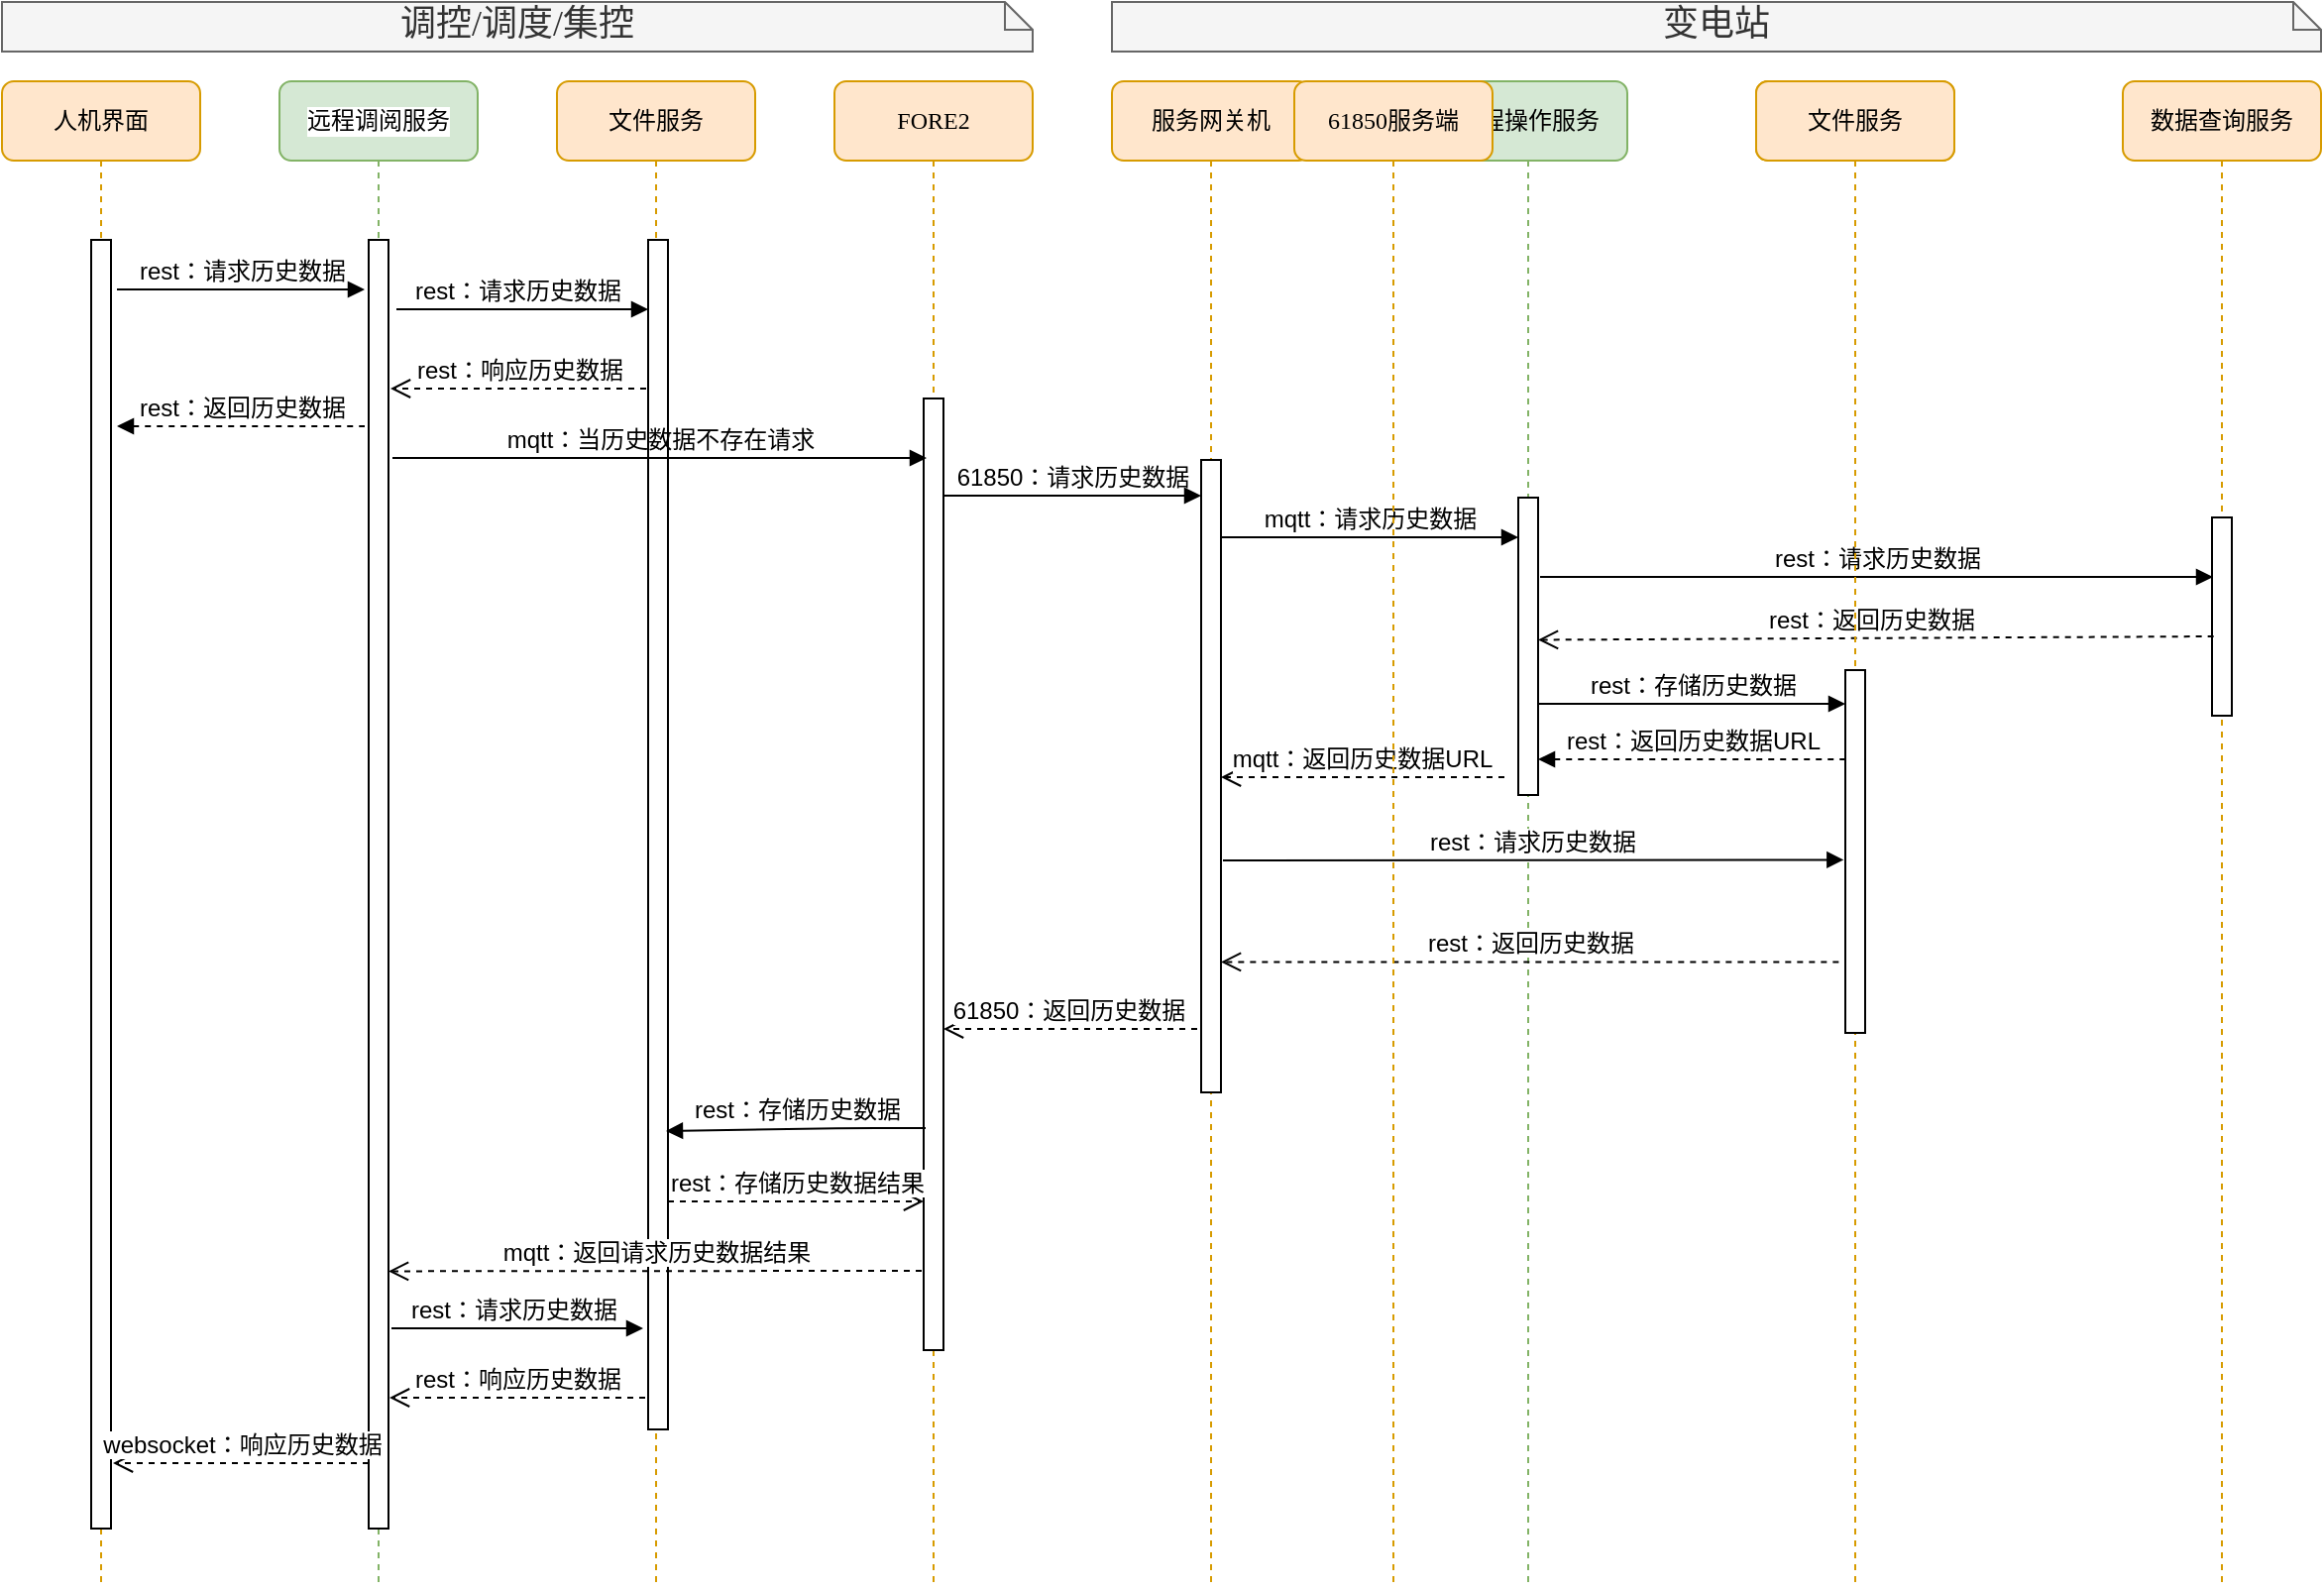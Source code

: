 <mxfile version="14.2.3" type="github" pages="4">
  <diagram name="历史数据调阅" id="13e1069c-82ec-6db2-03f1-153e76fe0fe0">
    <mxGraphModel dx="1562" dy="664" grid="0" gridSize="10" guides="1" tooltips="1" connect="1" arrows="1" fold="1" page="1" pageScale="1" pageWidth="1100" pageHeight="850" background="#ffffff" math="0" shadow="0">
      <root>
        <mxCell id="0" />
        <mxCell id="1" parent="0" />
        <mxCell id="7baba1c4bc27f4b0-2" value="远程调阅服务" style="shape=umlLifeline;perimeter=lifelinePerimeter;whiteSpace=wrap;html=1;container=1;collapsible=0;recursiveResize=0;outlineConnect=0;rounded=1;shadow=0;comic=0;labelBackgroundColor=#ffffff;strokeWidth=1;fontFamily=Verdana;fontSize=12;align=center;fillColor=#d5e8d4;strokeColor=#82b366;" parent="1" vertex="1">
          <mxGeometry x="680" y="60" width="100" height="760" as="geometry" />
        </mxCell>
        <mxCell id="7baba1c4bc27f4b0-10" value="" style="html=1;points=[];perimeter=orthogonalPerimeter;rounded=0;shadow=0;comic=0;labelBackgroundColor=none;strokeWidth=1;fontFamily=Helvetica;fontSize=12;align=center;" parent="7baba1c4bc27f4b0-2" vertex="1">
          <mxGeometry x="45" y="80" width="10" height="650" as="geometry" />
        </mxCell>
        <mxCell id="7baba1c4bc27f4b0-3" value="FORE2" style="shape=umlLifeline;perimeter=lifelinePerimeter;whiteSpace=wrap;html=1;container=1;collapsible=0;recursiveResize=0;outlineConnect=0;rounded=1;shadow=0;comic=0;labelBackgroundColor=none;strokeWidth=1;fontFamily=Verdana;fontSize=12;align=center;fillColor=#ffe6cc;strokeColor=#d79b00;" parent="1" vertex="1">
          <mxGeometry x="960" y="60" width="100" height="760" as="geometry" />
        </mxCell>
        <mxCell id="7baba1c4bc27f4b0-13" value="" style="html=1;points=[];perimeter=orthogonalPerimeter;rounded=0;shadow=0;comic=0;labelBackgroundColor=none;strokeWidth=1;fontFamily=Helvetica;fontSize=12;align=center;" parent="7baba1c4bc27f4b0-3" vertex="1">
          <mxGeometry x="45" y="160" width="10" height="480" as="geometry" />
        </mxCell>
        <mxCell id="7baba1c4bc27f4b0-4" value="服务网关机" style="shape=umlLifeline;perimeter=lifelinePerimeter;whiteSpace=wrap;html=1;container=1;collapsible=0;recursiveResize=0;outlineConnect=0;rounded=1;shadow=0;comic=0;labelBackgroundColor=none;strokeWidth=1;fontFamily=Verdana;fontSize=12;align=center;fillColor=#ffe6cc;strokeColor=#d79b00;" parent="1" vertex="1">
          <mxGeometry x="1100" y="60" width="100" height="760" as="geometry" />
        </mxCell>
        <mxCell id="7baba1c4bc27f4b0-5" value="远程操作服务" style="shape=umlLifeline;perimeter=lifelinePerimeter;whiteSpace=wrap;html=1;container=1;collapsible=0;recursiveResize=0;outlineConnect=0;rounded=1;shadow=0;comic=0;labelBackgroundColor=none;strokeWidth=1;fontFamily=Verdana;fontSize=12;align=center;fillColor=#d5e8d4;strokeColor=#82b366;" parent="1" vertex="1">
          <mxGeometry x="1260" y="60" width="100" height="760" as="geometry" />
        </mxCell>
        <mxCell id="OZsl4u9eeaH9CvWHgr1x-8" value="" style="html=1;points=[];perimeter=orthogonalPerimeter;rounded=0;shadow=0;comic=0;labelBackgroundColor=none;strokeWidth=1;fontFamily=Helvetica;fontSize=12;align=center;" parent="7baba1c4bc27f4b0-5" vertex="1">
          <mxGeometry x="45" y="210" width="10" height="150" as="geometry" />
        </mxCell>
        <mxCell id="7baba1c4bc27f4b0-6" value="文件服务" style="shape=umlLifeline;perimeter=lifelinePerimeter;whiteSpace=wrap;html=1;container=1;collapsible=0;recursiveResize=0;outlineConnect=0;rounded=1;shadow=0;comic=0;labelBackgroundColor=none;strokeWidth=1;fontFamily=Verdana;fontSize=12;align=center;fillColor=#ffe6cc;strokeColor=#d79b00;" parent="1" vertex="1">
          <mxGeometry x="1425" y="60" width="100" height="760" as="geometry" />
        </mxCell>
        <mxCell id="UsObMnspeFixytgGgT5c-1" value="" style="html=1;points=[];perimeter=orthogonalPerimeter;rounded=0;shadow=0;comic=0;labelBackgroundColor=none;strokeWidth=1;fontFamily=Helvetica;fontSize=12;align=center;" parent="7baba1c4bc27f4b0-6" vertex="1">
          <mxGeometry x="45" y="297" width="10" height="183" as="geometry" />
        </mxCell>
        <mxCell id="7baba1c4bc27f4b0-8" value="人机界面" style="shape=umlLifeline;perimeter=lifelinePerimeter;whiteSpace=wrap;html=1;container=1;collapsible=0;recursiveResize=0;outlineConnect=0;rounded=1;shadow=0;comic=0;labelBackgroundColor=none;strokeWidth=1;fontFamily=Verdana;fontSize=12;align=center;fillColor=#ffe6cc;strokeColor=#d79b00;" parent="1" vertex="1">
          <mxGeometry x="540" y="60" width="100" height="760" as="geometry" />
        </mxCell>
        <mxCell id="7baba1c4bc27f4b0-9" value="" style="html=1;points=[];perimeter=orthogonalPerimeter;rounded=0;shadow=0;comic=0;labelBackgroundColor=none;strokeWidth=1;fontFamily=Helvetica;fontSize=12;align=center;" parent="7baba1c4bc27f4b0-8" vertex="1">
          <mxGeometry x="45" y="80" width="10" height="650" as="geometry" />
        </mxCell>
        <mxCell id="7baba1c4bc27f4b0-16" value="" style="html=1;points=[];perimeter=orthogonalPerimeter;rounded=0;shadow=0;comic=0;labelBackgroundColor=none;strokeWidth=1;fontFamily=Helvetica;fontSize=12;align=center;" parent="1" vertex="1">
          <mxGeometry x="1145" y="251" width="10" height="319" as="geometry" />
        </mxCell>
        <mxCell id="7baba1c4bc27f4b0-17" value="61850：请求历史数据" style="html=1;verticalAlign=bottom;endArrow=block;labelBackgroundColor=none;fontFamily=Helvetica;fontSize=12;edgeStyle=elbowEdgeStyle;elbow=vertical;" parent="1" edge="1">
          <mxGeometry relative="1" as="geometry">
            <mxPoint x="1015" y="269" as="sourcePoint" />
            <Array as="points">
              <mxPoint x="1020" y="269" />
            </Array>
            <mxPoint x="1145" y="269" as="targetPoint" />
          </mxGeometry>
        </mxCell>
        <mxCell id="7baba1c4bc27f4b0-11" value="rest：请求历史数据" style="html=1;verticalAlign=bottom;endArrow=block;entryX=0;entryY=0;labelBackgroundColor=none;fontFamily=Helvetica;fontSize=12;edgeStyle=elbowEdgeStyle;elbow=vertical;" parent="1" edge="1">
          <mxGeometry relative="1" as="geometry">
            <mxPoint x="598" y="165" as="sourcePoint" />
            <mxPoint x="723.0" y="165.0" as="targetPoint" />
          </mxGeometry>
        </mxCell>
        <mxCell id="7baba1c4bc27f4b0-40" value="&lt;div style=&quot;text-align: justify&quot;&gt;&lt;span&gt;&lt;font style=&quot;font-size: 18px&quot;&gt;调控/调度/集控&lt;/font&gt;&lt;/span&gt;&lt;/div&gt;" style="shape=note;whiteSpace=wrap;html=1;size=14;verticalAlign=top;align=center;spacingTop=-6;rounded=0;shadow=0;comic=0;labelBackgroundColor=none;strokeWidth=1;fontFamily=Verdana;fontSize=12;fillColor=#f5f5f5;strokeColor=#666666;fontColor=#333333;" parent="1" vertex="1">
          <mxGeometry x="540" y="20" width="520" height="25" as="geometry" />
        </mxCell>
        <mxCell id="7baba1c4bc27f4b0-43" value="&lt;font style=&quot;font-size: 18px&quot;&gt;变电站&lt;/font&gt;" style="shape=note;whiteSpace=wrap;html=1;size=14;verticalAlign=top;align=center;spacingTop=-6;rounded=0;shadow=0;comic=0;labelBackgroundColor=none;strokeWidth=1;fontFamily=Verdana;fontSize=12;fillColor=#f5f5f5;strokeColor=#666666;fontColor=#333333;" parent="1" vertex="1">
          <mxGeometry x="1100" y="20" width="610" height="25" as="geometry" />
        </mxCell>
        <mxCell id="UsObMnspeFixytgGgT5c-17" value="mqtt：请求历史数据" style="html=1;verticalAlign=bottom;endArrow=block;fontFamily=Helvetica;fontSize=12;" parent="1" edge="1">
          <mxGeometry width="80" relative="1" as="geometry">
            <mxPoint x="1155" y="290" as="sourcePoint" />
            <mxPoint x="1305" y="290.0" as="targetPoint" />
          </mxGeometry>
        </mxCell>
        <mxCell id="UsObMnspeFixytgGgT5c-20" value="rest：返回历史数据" style="html=1;verticalAlign=bottom;endArrow=open;dashed=1;endSize=8;fontFamily=Helvetica;exitX=-0.333;exitY=0.881;exitDx=0;exitDy=0;exitPerimeter=0;fontSize=12;" parent="1" edge="1">
          <mxGeometry relative="1" as="geometry">
            <mxPoint x="1466.67" y="504.223" as="sourcePoint" />
            <mxPoint x="1155" y="504.223" as="targetPoint" />
          </mxGeometry>
        </mxCell>
        <mxCell id="UsObMnspeFixytgGgT5c-24" value="文件服务" style="shape=umlLifeline;perimeter=lifelinePerimeter;whiteSpace=wrap;html=1;container=1;collapsible=0;recursiveResize=0;outlineConnect=0;rounded=1;shadow=0;comic=0;labelBackgroundColor=none;strokeWidth=1;fontFamily=Verdana;fontSize=12;align=center;fillColor=#ffe6cc;strokeColor=#d79b00;" parent="1" vertex="1">
          <mxGeometry x="820" y="60" width="100" height="760" as="geometry" />
        </mxCell>
        <mxCell id="UsObMnspeFixytgGgT5c-25" value="" style="html=1;points=[];perimeter=orthogonalPerimeter;rounded=0;shadow=0;comic=0;labelBackgroundColor=none;strokeWidth=1;fontFamily=Helvetica;fontSize=12;align=center;" parent="UsObMnspeFixytgGgT5c-24" vertex="1">
          <mxGeometry x="46" y="80" width="10" height="600" as="geometry" />
        </mxCell>
        <mxCell id="UsObMnspeFixytgGgT5c-32" value="rest：存储历史数据" style="html=1;verticalAlign=bottom;endArrow=block;fontFamily=Helvetica;entryX=0.9;entryY=0.287;entryDx=0;entryDy=0;entryPerimeter=0;fontSize=12;" parent="UsObMnspeFixytgGgT5c-24" edge="1">
          <mxGeometry width="80" relative="1" as="geometry">
            <mxPoint x="186" y="528" as="sourcePoint" />
            <mxPoint x="55.0" y="529.48" as="targetPoint" />
            <Array as="points">
              <mxPoint x="151" y="528" />
            </Array>
          </mxGeometry>
        </mxCell>
        <mxCell id="UsObMnspeFixytgGgT5c-33" value="rest：存储历史数据结果" style="html=1;verticalAlign=bottom;endArrow=open;dashed=1;endSize=8;fontFamily=Helvetica;entryX=-0.1;entryY=0.2;entryDx=0;entryDy=0;entryPerimeter=0;fontSize=12;" parent="UsObMnspeFixytgGgT5c-24" edge="1">
          <mxGeometry relative="1" as="geometry">
            <mxPoint x="56" y="565" as="sourcePoint" />
            <mxPoint x="185" y="565" as="targetPoint" />
          </mxGeometry>
        </mxCell>
        <mxCell id="UsObMnspeFixytgGgT5c-34" value="rest：响应历史数据" style="html=1;verticalAlign=bottom;endArrow=open;dashed=1;endSize=8;fontFamily=Helvetica;entryX=-0.1;entryY=0.2;entryDx=0;entryDy=0;entryPerimeter=0;fontSize=12;" parent="1" edge="1">
          <mxGeometry relative="1" as="geometry">
            <mxPoint x="865" y="215" as="sourcePoint" />
            <mxPoint x="736" y="215" as="targetPoint" />
          </mxGeometry>
        </mxCell>
        <mxCell id="UsObMnspeFixytgGgT5c-35" value="mqtt：返回请求历史数据结果" style="html=1;verticalAlign=bottom;endArrow=open;dashed=1;endSize=8;fontFamily=Helvetica;exitX=-0.1;exitY=1;exitDx=0;exitDy=0;exitPerimeter=0;entryX=1;entryY=0.81;entryDx=0;entryDy=0;entryPerimeter=0;fontSize=12;" parent="1" edge="1">
          <mxGeometry relative="1" as="geometry">
            <mxPoint x="1004" y="660" as="sourcePoint" />
            <mxPoint x="735" y="660.2" as="targetPoint" />
          </mxGeometry>
        </mxCell>
        <mxCell id="UsObMnspeFixytgGgT5c-39" value="websocket：响应历史数据" style="html=1;verticalAlign=bottom;endArrow=open;dashed=1;endSize=8;fontFamily=Helvetica;entryX=1.1;entryY=0.98;entryDx=0;entryDy=0;entryPerimeter=0;fontSize=12;" parent="1" edge="1">
          <mxGeometry relative="1" as="geometry">
            <mxPoint x="725" y="757" as="sourcePoint" />
            <mxPoint x="596" y="757" as="targetPoint" />
          </mxGeometry>
        </mxCell>
        <mxCell id="UsObMnspeFixytgGgT5c-26" value="rest：请求历史数据" style="html=1;verticalAlign=bottom;endArrow=block;fontFamily=Helvetica;exitX=1.3;exitY=0.25;exitDx=0;exitDy=0;exitPerimeter=0;fontSize=12;" parent="1" edge="1">
          <mxGeometry x="-0.039" width="80" relative="1" as="geometry">
            <mxPoint x="739" y="175" as="sourcePoint" />
            <mxPoint x="866" y="175" as="targetPoint" />
            <mxPoint as="offset" />
          </mxGeometry>
        </mxCell>
        <mxCell id="OZsl4u9eeaH9CvWHgr1x-1" value="数据查询服务" style="shape=umlLifeline;perimeter=lifelinePerimeter;whiteSpace=wrap;html=1;container=1;collapsible=0;recursiveResize=0;outlineConnect=0;rounded=1;shadow=0;comic=0;labelBackgroundColor=none;strokeWidth=1;fontFamily=Verdana;fontSize=12;align=center;fillColor=#ffe6cc;strokeColor=#d79b00;" parent="1" vertex="1">
          <mxGeometry x="1610" y="60" width="100" height="760" as="geometry" />
        </mxCell>
        <mxCell id="OZsl4u9eeaH9CvWHgr1x-2" value="" style="html=1;points=[];perimeter=orthogonalPerimeter;rounded=0;shadow=0;comic=0;labelBackgroundColor=none;strokeWidth=1;fontFamily=Helvetica;fontSize=12;align=center;" parent="OZsl4u9eeaH9CvWHgr1x-1" vertex="1">
          <mxGeometry x="45" y="220" width="10" height="100" as="geometry" />
        </mxCell>
        <mxCell id="OZsl4u9eeaH9CvWHgr1x-7" value="rest：请求历史数据" style="html=1;verticalAlign=bottom;endArrow=block;fontFamily=Helvetica;fontSize=12;" parent="1" edge="1">
          <mxGeometry width="80" relative="1" as="geometry">
            <mxPoint x="1316" y="310" as="sourcePoint" />
            <mxPoint x="1655.5" y="310" as="targetPoint" />
          </mxGeometry>
        </mxCell>
        <mxCell id="OZsl4u9eeaH9CvWHgr1x-9" value="rest：返回历史数据" style="html=1;verticalAlign=bottom;endArrow=open;dashed=1;endSize=8;fontFamily=Helvetica;entryX=1;entryY=0.262;entryDx=0;entryDy=0;entryPerimeter=0;exitX=0.083;exitY=0.347;exitDx=0;exitDy=0;exitPerimeter=0;fontSize=12;" parent="1" edge="1">
          <mxGeometry x="0.016" relative="1" as="geometry">
            <mxPoint x="1655.83" y="339.99" as="sourcePoint" />
            <mxPoint x="1315" y="341.74" as="targetPoint" />
            <mxPoint as="offset" />
          </mxGeometry>
        </mxCell>
        <mxCell id="OZsl4u9eeaH9CvWHgr1x-11" value="61850：返回历史数据" style="html=1;verticalAlign=bottom;endArrow=open;dashed=1;endSize=8;fontFamily=Helvetica;entryX=1.2;entryY=0.9;entryDx=0;entryDy=0;entryPerimeter=0;fontSize=12;" parent="1" edge="1">
          <mxGeometry x="0.016" relative="1" as="geometry">
            <mxPoint x="1143" y="538" as="sourcePoint" />
            <mxPoint x="1015.0" y="538" as="targetPoint" />
            <mxPoint as="offset" />
          </mxGeometry>
        </mxCell>
        <mxCell id="OZsl4u9eeaH9CvWHgr1x-12" value="mqtt：返回历史数据URL" style="html=1;verticalAlign=bottom;endArrow=open;dashed=1;endSize=8;fontFamily=Helvetica;entryX=1.2;entryY=0.9;entryDx=0;entryDy=0;entryPerimeter=0;fontSize=12;" parent="1" edge="1">
          <mxGeometry x="0.016" relative="1" as="geometry">
            <mxPoint x="1298" y="411" as="sourcePoint" />
            <mxPoint x="1155.0" y="411" as="targetPoint" />
            <mxPoint as="offset" />
          </mxGeometry>
        </mxCell>
        <mxCell id="OZsl4u9eeaH9CvWHgr1x-13" value="rest：请求历史数据" style="html=1;verticalAlign=bottom;endArrow=block;fontFamily=Helvetica;entryX=-0.083;entryY=0.512;entryDx=0;entryDy=0;entryPerimeter=0;fontSize=12;" parent="1" edge="1">
          <mxGeometry width="80" relative="1" as="geometry">
            <mxPoint x="1156" y="453" as="sourcePoint" />
            <mxPoint x="1469.17" y="452.696" as="targetPoint" />
            <mxPoint as="offset" />
          </mxGeometry>
        </mxCell>
        <mxCell id="OZsl4u9eeaH9CvWHgr1x-16" value="mqtt：当历史数据不存在请求" style="html=1;verticalAlign=bottom;endArrow=block;labelBackgroundColor=none;fontFamily=Helvetica;fontSize=12;edgeStyle=elbowEdgeStyle;elbow=vertical;" parent="1" edge="1">
          <mxGeometry x="0.003" relative="1" as="geometry">
            <mxPoint x="737" y="250" as="sourcePoint" />
            <mxPoint x="1006.5" y="250" as="targetPoint" />
            <Array as="points">
              <mxPoint x="917" y="250" />
              <mxPoint x="757" y="300" />
              <mxPoint x="747" y="300" />
            </Array>
            <mxPoint as="offset" />
          </mxGeometry>
        </mxCell>
        <mxCell id="OZsl4u9eeaH9CvWHgr1x-19" value="rest：请求历史数据" style="html=1;verticalAlign=bottom;endArrow=block;fontFamily=Helvetica;exitX=1.3;exitY=0.25;exitDx=0;exitDy=0;exitPerimeter=0;fontSize=12;" parent="1" edge="1">
          <mxGeometry x="-0.039" width="80" relative="1" as="geometry">
            <mxPoint x="736.5" y="689" as="sourcePoint" />
            <mxPoint x="863.5" y="689" as="targetPoint" />
            <mxPoint as="offset" />
          </mxGeometry>
        </mxCell>
        <mxCell id="OZsl4u9eeaH9CvWHgr1x-20" value="rest：响应历史数据" style="html=1;verticalAlign=bottom;endArrow=open;dashed=1;endSize=8;fontFamily=Helvetica;entryX=-0.1;entryY=0.2;entryDx=0;entryDy=0;entryPerimeter=0;fontSize=12;" parent="1" edge="1">
          <mxGeometry x="0.008" relative="1" as="geometry">
            <mxPoint x="864.5" y="724.0" as="sourcePoint" />
            <mxPoint x="735.5" y="724.0" as="targetPoint" />
            <mxPoint as="offset" />
          </mxGeometry>
        </mxCell>
        <mxCell id="OZsl4u9eeaH9CvWHgr1x-21" value="rest：存储历史数据" style="html=1;verticalAlign=bottom;endArrow=block;fontFamily=Helvetica;fontSize=12;" parent="1" edge="1">
          <mxGeometry width="80" relative="1" as="geometry">
            <mxPoint x="1315" y="374" as="sourcePoint" />
            <mxPoint x="1470" y="374.0" as="targetPoint" />
          </mxGeometry>
        </mxCell>
        <mxCell id="D8VeaysGg7-_qiTjH1Ni-1" value="rest：返回历史数据" style="html=1;verticalAlign=bottom;endArrow=none;entryX=0;entryY=0;labelBackgroundColor=none;fontFamily=Helvetica;fontSize=12;edgeStyle=elbowEdgeStyle;elbow=vertical;startArrow=block;startFill=1;endFill=0;dashed=1;" parent="1" edge="1">
          <mxGeometry relative="1" as="geometry">
            <mxPoint x="598" y="234" as="sourcePoint" />
            <mxPoint x="723" y="234.0" as="targetPoint" />
          </mxGeometry>
        </mxCell>
        <mxCell id="QXhjfcH5y4avwBqPh13p-1" value="rest：返回历史数据URL" style="html=1;verticalAlign=bottom;endArrow=none;fontFamily=Helvetica;fontSize=12;startArrow=block;startFill=1;endFill=0;dashed=1;" parent="1" edge="1">
          <mxGeometry width="80" relative="1" as="geometry">
            <mxPoint x="1315" y="402" as="sourcePoint" />
            <mxPoint x="1470" y="402" as="targetPoint" />
          </mxGeometry>
        </mxCell>
        <mxCell id="jRPefKyeg4o_QpRVEq9Y-1" value="文件服务" style="shape=umlLifeline;perimeter=lifelinePerimeter;whiteSpace=wrap;html=1;container=1;collapsible=0;recursiveResize=0;outlineConnect=0;rounded=1;shadow=0;comic=0;labelBackgroundColor=none;strokeWidth=1;fontFamily=Verdana;fontSize=12;align=center;fillColor=#ffe6cc;strokeColor=#d79b00;" vertex="1" parent="1">
          <mxGeometry x="1425" y="60" width="100" height="760" as="geometry" />
        </mxCell>
        <mxCell id="jRPefKyeg4o_QpRVEq9Y-2" value="" style="html=1;points=[];perimeter=orthogonalPerimeter;rounded=0;shadow=0;comic=0;labelBackgroundColor=none;strokeWidth=1;fontFamily=Helvetica;fontSize=12;align=center;" vertex="1" parent="jRPefKyeg4o_QpRVEq9Y-1">
          <mxGeometry x="45" y="297" width="10" height="183" as="geometry" />
        </mxCell>
        <mxCell id="jRPefKyeg4o_QpRVEq9Y-3" value="61850服务端" style="shape=umlLifeline;perimeter=lifelinePerimeter;whiteSpace=wrap;html=1;container=1;collapsible=0;recursiveResize=0;outlineConnect=0;rounded=1;shadow=0;comic=0;labelBackgroundColor=none;strokeWidth=1;fontFamily=Verdana;fontSize=12;align=center;fillColor=#ffe6cc;strokeColor=#d79b00;" vertex="1" parent="1">
          <mxGeometry x="1192" y="60" width="100" height="760" as="geometry" />
        </mxCell>
      </root>
    </mxGraphModel>
  </diagram>
  <diagram id="lMLiHJ14xjBYSUhT6wy1" name="实时数据调阅">
    <mxGraphModel dx="1562" dy="664" grid="0" gridSize="10" guides="1" tooltips="1" connect="1" arrows="1" fold="1" page="1" pageScale="1" pageWidth="827" pageHeight="1169" math="0" shadow="0">
      <root>
        <mxCell id="qg0TJCGyIy5hIfoVMsbQ-0" />
        <mxCell id="qg0TJCGyIy5hIfoVMsbQ-1" parent="qg0TJCGyIy5hIfoVMsbQ-0" />
        <mxCell id="XKAqjFH1zuQYebgFYhON-0" value="远程调阅服务" style="shape=umlLifeline;perimeter=lifelinePerimeter;whiteSpace=wrap;html=1;container=1;collapsible=0;recursiveResize=0;outlineConnect=0;rounded=1;shadow=0;comic=0;labelBackgroundColor=#ffffff;strokeWidth=1;fontFamily=Verdana;fontSize=12;align=center;fillColor=#d5e8d4;strokeColor=#82b366;" parent="qg0TJCGyIy5hIfoVMsbQ-1" vertex="1">
          <mxGeometry x="510" y="225" width="100" height="760" as="geometry" />
        </mxCell>
        <mxCell id="XKAqjFH1zuQYebgFYhON-1" value="" style="html=1;points=[];perimeter=orthogonalPerimeter;rounded=0;shadow=0;comic=0;labelBackgroundColor=none;strokeWidth=1;fontFamily=Verdana;fontSize=12;align=center;" parent="XKAqjFH1zuQYebgFYhON-0" vertex="1">
          <mxGeometry x="45" y="90" width="10" height="520" as="geometry" />
        </mxCell>
        <mxCell id="XKAqjFH1zuQYebgFYhON-2" value="FORE2" style="shape=umlLifeline;perimeter=lifelinePerimeter;whiteSpace=wrap;html=1;container=1;collapsible=0;recursiveResize=0;outlineConnect=0;rounded=1;shadow=0;comic=0;labelBackgroundColor=none;strokeWidth=1;fontFamily=Verdana;fontSize=12;align=center;fillColor=#ffe6cc;strokeColor=#d79b00;" parent="qg0TJCGyIy5hIfoVMsbQ-1" vertex="1">
          <mxGeometry x="660" y="225" width="100" height="760" as="geometry" />
        </mxCell>
        <mxCell id="XKAqjFH1zuQYebgFYhON-3" value="" style="html=1;points=[];perimeter=orthogonalPerimeter;rounded=0;shadow=0;comic=0;labelBackgroundColor=none;strokeWidth=1;fontFamily=Helvetica;fontSize=12;align=center;" parent="XKAqjFH1zuQYebgFYhON-2" vertex="1">
          <mxGeometry x="45" y="100" width="10" height="450" as="geometry" />
        </mxCell>
        <mxCell id="XKAqjFH1zuQYebgFYhON-4" value="服务网关机" style="shape=umlLifeline;perimeter=lifelinePerimeter;whiteSpace=wrap;html=1;container=1;collapsible=0;recursiveResize=0;outlineConnect=0;rounded=1;shadow=0;comic=0;labelBackgroundColor=none;strokeWidth=1;fontFamily=Verdana;fontSize=12;align=center;fillColor=#ffe6cc;strokeColor=#d79b00;" parent="qg0TJCGyIy5hIfoVMsbQ-1" vertex="1">
          <mxGeometry x="930" y="225" width="100" height="760" as="geometry" />
        </mxCell>
        <mxCell id="XKAqjFH1zuQYebgFYhON-9" value="人机界面" style="shape=umlLifeline;perimeter=lifelinePerimeter;whiteSpace=wrap;html=1;container=1;collapsible=0;recursiveResize=0;outlineConnect=0;rounded=1;shadow=0;comic=0;labelBackgroundColor=none;strokeWidth=1;fontFamily=Verdana;fontSize=12;align=center;fillColor=#ffe6cc;strokeColor=#d79b00;" parent="qg0TJCGyIy5hIfoVMsbQ-1" vertex="1">
          <mxGeometry x="370" y="225" width="100" height="760" as="geometry" />
        </mxCell>
        <mxCell id="XKAqjFH1zuQYebgFYhON-10" value="" style="html=1;points=[];perimeter=orthogonalPerimeter;rounded=0;shadow=0;comic=0;labelBackgroundColor=none;strokeWidth=1;fontFamily=Verdana;fontSize=12;align=center;" parent="XKAqjFH1zuQYebgFYhON-9" vertex="1">
          <mxGeometry x="45" y="80" width="10" height="560" as="geometry" />
        </mxCell>
        <mxCell id="XKAqjFH1zuQYebgFYhON-11" value="" style="html=1;points=[];perimeter=orthogonalPerimeter;rounded=0;shadow=0;comic=0;labelBackgroundColor=none;strokeWidth=1;fontFamily=Helvetica;fontSize=12;align=center;" parent="qg0TJCGyIy5hIfoVMsbQ-1" vertex="1">
          <mxGeometry x="975" y="395" width="10" height="270" as="geometry" />
        </mxCell>
        <mxCell id="XKAqjFH1zuQYebgFYhON-12" value="61850：请求实时数据" style="html=1;verticalAlign=bottom;endArrow=block;labelBackgroundColor=none;fontFamily=Helvetica;fontSize=12;edgeStyle=elbowEdgeStyle;elbow=vertical;" parent="qg0TJCGyIy5hIfoVMsbQ-1" edge="1">
          <mxGeometry x="0.35" relative="1" as="geometry">
            <mxPoint x="845" y="434" as="sourcePoint" />
            <Array as="points">
              <mxPoint x="710" y="434" />
            </Array>
            <mxPoint x="975" y="434" as="targetPoint" />
            <mxPoint as="offset" />
          </mxGeometry>
        </mxCell>
        <mxCell id="XKAqjFH1zuQYebgFYhON-13" value="rest：请求实时数据" style="html=1;verticalAlign=bottom;endArrow=block;entryX=0;entryY=0;labelBackgroundColor=none;fontFamily=Helvetica;fontSize=12;edgeStyle=elbowEdgeStyle;elbow=vertical;" parent="qg0TJCGyIy5hIfoVMsbQ-1" edge="1">
          <mxGeometry relative="1" as="geometry">
            <mxPoint x="428" y="356" as="sourcePoint" />
            <mxPoint x="553.0" y="356.0" as="targetPoint" />
          </mxGeometry>
        </mxCell>
        <mxCell id="XKAqjFH1zuQYebgFYhON-14" value="&lt;div style=&quot;text-align: justify&quot;&gt;&lt;span&gt;&lt;font style=&quot;font-size: 18px&quot;&gt;调控/调度/集控&lt;/font&gt;&lt;/span&gt;&lt;/div&gt;" style="shape=note;whiteSpace=wrap;html=1;size=14;verticalAlign=top;align=center;spacingTop=-6;rounded=0;shadow=0;comic=0;labelBackgroundColor=none;strokeWidth=1;fontFamily=Verdana;fontSize=12;fillColor=#f5f5f5;strokeColor=#666666;fontColor=#333333;" parent="qg0TJCGyIy5hIfoVMsbQ-1" vertex="1">
          <mxGeometry x="370" y="185" width="390" height="25" as="geometry" />
        </mxCell>
        <mxCell id="XKAqjFH1zuQYebgFYhON-15" value="&lt;font style=&quot;font-size: 18px&quot;&gt;变电站&lt;/font&gt;" style="shape=note;whiteSpace=wrap;html=1;size=14;verticalAlign=top;align=center;spacingTop=-6;rounded=0;shadow=0;comic=0;labelBackgroundColor=none;strokeWidth=1;fontFamily=Verdana;fontSize=12;fillColor=#f5f5f5;strokeColor=#666666;fontColor=#333333;" parent="qg0TJCGyIy5hIfoVMsbQ-1" vertex="1">
          <mxGeometry x="930" y="185" width="106" height="25" as="geometry" />
        </mxCell>
        <mxCell id="XKAqjFH1zuQYebgFYhON-23" value="mqtt：返回实时数据" style="html=1;verticalAlign=bottom;endArrow=open;dashed=1;endSize=8;fontFamily=Helvetica;entryX=1;entryY=0.81;entryDx=0;entryDy=0;entryPerimeter=0;fontSize=12;" parent="qg0TJCGyIy5hIfoVMsbQ-1" edge="1">
          <mxGeometry relative="1" as="geometry">
            <mxPoint x="700" y="627" as="sourcePoint" />
            <mxPoint x="565" y="627.2" as="targetPoint" />
          </mxGeometry>
        </mxCell>
        <mxCell id="XKAqjFH1zuQYebgFYhON-24" value="websocket：响应实时数据" style="html=1;verticalAlign=bottom;endArrow=open;dashed=1;endSize=8;fontFamily=Helvetica;fontSize=12;" parent="qg0TJCGyIy5hIfoVMsbQ-1" edge="1">
          <mxGeometry relative="1" as="geometry">
            <mxPoint x="555" y="659" as="sourcePoint" />
            <mxPoint x="430" y="659" as="targetPoint" />
          </mxGeometry>
        </mxCell>
        <mxCell id="XKAqjFH1zuQYebgFYhON-30" value="61850：返回实时数据" style="html=1;verticalAlign=bottom;endArrow=open;dashed=1;endSize=8;fontFamily=Helvetica;fontSize=12;" parent="qg0TJCGyIy5hIfoVMsbQ-1" edge="1">
          <mxGeometry x="0.016" relative="1" as="geometry">
            <mxPoint x="973" y="601" as="sourcePoint" />
            <mxPoint x="720" y="601" as="targetPoint" />
            <mxPoint as="offset" />
          </mxGeometry>
        </mxCell>
        <mxCell id="XKAqjFH1zuQYebgFYhON-33" value="mqtt：请求实时数据" style="html=1;verticalAlign=bottom;endArrow=block;labelBackgroundColor=none;fontFamily=Helvetica;fontSize=12;edgeStyle=elbowEdgeStyle;elbow=vertical;" parent="qg0TJCGyIy5hIfoVMsbQ-1" edge="1">
          <mxGeometry x="0.003" relative="1" as="geometry">
            <mxPoint x="565" y="405" as="sourcePoint" />
            <mxPoint x="705" y="405" as="targetPoint" />
            <Array as="points">
              <mxPoint x="625" y="405" />
              <mxPoint x="465" y="455" />
              <mxPoint x="455" y="455" />
            </Array>
            <mxPoint as="offset" />
          </mxGeometry>
        </mxCell>
        <mxCell id="wG1fQYwyY52IdDFCjy3b-0" value="rest：响应请求结果" style="html=1;verticalAlign=bottom;endArrow=open;dashed=1;endSize=8;fontFamily=Helvetica;fontSize=12;" parent="qg0TJCGyIy5hIfoVMsbQ-1" edge="1">
          <mxGeometry relative="1" as="geometry">
            <mxPoint x="555" y="387" as="sourcePoint" />
            <mxPoint x="430" y="387" as="targetPoint" />
          </mxGeometry>
        </mxCell>
      </root>
    </mxGraphModel>
  </diagram>
  <diagram id="9J9Df5OVKFYTZpi1uOK0" name="文件调阅">
    <mxGraphModel dx="1562" dy="664" grid="0" gridSize="10" guides="1" tooltips="1" connect="1" arrows="1" fold="1" page="1" pageScale="1" pageWidth="827" pageHeight="1169" math="0" shadow="0">
      <root>
        <mxCell id="tbjyTwk7MNVPmW3UWlRG-0" />
        <mxCell id="tbjyTwk7MNVPmW3UWlRG-1" parent="tbjyTwk7MNVPmW3UWlRG-0" />
        <mxCell id="VZKnTXv_0KGTMOll4MMl-0" value="远程调阅服务" style="shape=umlLifeline;perimeter=lifelinePerimeter;whiteSpace=wrap;html=1;container=1;collapsible=0;recursiveResize=0;outlineConnect=0;rounded=1;shadow=0;comic=0;labelBackgroundColor=#ffffff;strokeWidth=1;fontFamily=Verdana;fontSize=12;align=center;fillColor=#d5e8d4;strokeColor=#82b366;" parent="tbjyTwk7MNVPmW3UWlRG-1" vertex="1">
          <mxGeometry x="500" y="225" width="100" height="760" as="geometry" />
        </mxCell>
        <mxCell id="VZKnTXv_0KGTMOll4MMl-1" value="" style="html=1;points=[];perimeter=orthogonalPerimeter;rounded=0;shadow=0;comic=0;labelBackgroundColor=none;strokeWidth=1;fontFamily=Helvetica;fontSize=12;align=center;" parent="VZKnTXv_0KGTMOll4MMl-0" vertex="1">
          <mxGeometry x="45" y="80" width="10" height="650" as="geometry" />
        </mxCell>
        <mxCell id="VZKnTXv_0KGTMOll4MMl-2" value="FORE2" style="shape=umlLifeline;perimeter=lifelinePerimeter;whiteSpace=wrap;html=1;container=1;collapsible=0;recursiveResize=0;outlineConnect=0;rounded=1;shadow=0;comic=0;labelBackgroundColor=none;strokeWidth=1;fontFamily=Verdana;fontSize=12;align=center;fillColor=#ffe6cc;strokeColor=#d79b00;" parent="tbjyTwk7MNVPmW3UWlRG-1" vertex="1">
          <mxGeometry x="780" y="225" width="100" height="760" as="geometry" />
        </mxCell>
        <mxCell id="VZKnTXv_0KGTMOll4MMl-3" value="" style="html=1;points=[];perimeter=orthogonalPerimeter;rounded=0;shadow=0;comic=0;labelBackgroundColor=none;strokeWidth=1;fontFamily=Helvetica;fontSize=12;align=center;" parent="VZKnTXv_0KGTMOll4MMl-2" vertex="1">
          <mxGeometry x="45" y="160" width="10" height="480" as="geometry" />
        </mxCell>
        <mxCell id="VZKnTXv_0KGTMOll4MMl-4" value="服务网关机" style="shape=umlLifeline;perimeter=lifelinePerimeter;whiteSpace=wrap;html=1;container=1;collapsible=0;recursiveResize=0;outlineConnect=0;rounded=1;shadow=0;comic=0;labelBackgroundColor=none;strokeWidth=1;fontFamily=Verdana;fontSize=12;align=center;fillColor=#ffe6cc;strokeColor=#d79b00;" parent="tbjyTwk7MNVPmW3UWlRG-1" vertex="1">
          <mxGeometry x="920" y="225" width="100" height="760" as="geometry" />
        </mxCell>
        <mxCell id="VZKnTXv_0KGTMOll4MMl-5" value="远程操作服务" style="shape=umlLifeline;perimeter=lifelinePerimeter;whiteSpace=wrap;html=1;container=1;collapsible=0;recursiveResize=0;outlineConnect=0;rounded=1;shadow=0;comic=0;labelBackgroundColor=none;strokeWidth=1;fontFamily=Verdana;fontSize=12;align=center;fillColor=#d5e8d4;strokeColor=#82b366;" parent="tbjyTwk7MNVPmW3UWlRG-1" vertex="1">
          <mxGeometry x="1080" y="225" width="100" height="760" as="geometry" />
        </mxCell>
        <mxCell id="VZKnTXv_0KGTMOll4MMl-6" value="" style="html=1;points=[];perimeter=orthogonalPerimeter;rounded=0;shadow=0;comic=0;labelBackgroundColor=none;strokeWidth=1;fontFamily=Helvetica;fontSize=12;align=center;" parent="VZKnTXv_0KGTMOll4MMl-5" vertex="1">
          <mxGeometry x="45" y="210" width="10" height="150" as="geometry" />
        </mxCell>
        <mxCell id="VZKnTXv_0KGTMOll4MMl-7" value="文件服务" style="shape=umlLifeline;perimeter=lifelinePerimeter;whiteSpace=wrap;html=1;container=1;collapsible=0;recursiveResize=0;outlineConnect=0;rounded=1;shadow=0;comic=0;labelBackgroundColor=none;strokeWidth=1;fontFamily=Verdana;fontSize=12;align=center;fillColor=#ffe6cc;strokeColor=#d79b00;" parent="tbjyTwk7MNVPmW3UWlRG-1" vertex="1">
          <mxGeometry x="1245" y="225" width="100" height="760" as="geometry" />
        </mxCell>
        <mxCell id="VZKnTXv_0KGTMOll4MMl-8" value="" style="html=1;points=[];perimeter=orthogonalPerimeter;rounded=0;shadow=0;comic=0;labelBackgroundColor=none;strokeWidth=1;fontFamily=Helvetica;fontSize=12;align=center;" parent="VZKnTXv_0KGTMOll4MMl-7" vertex="1">
          <mxGeometry x="45" y="210" width="10" height="270" as="geometry" />
        </mxCell>
        <mxCell id="VZKnTXv_0KGTMOll4MMl-9" value="人机界面" style="shape=umlLifeline;perimeter=lifelinePerimeter;whiteSpace=wrap;html=1;container=1;collapsible=0;recursiveResize=0;outlineConnect=0;rounded=1;shadow=0;comic=0;labelBackgroundColor=none;strokeWidth=1;fontFamily=Verdana;fontSize=12;align=center;fillColor=#ffe6cc;strokeColor=#d79b00;" parent="tbjyTwk7MNVPmW3UWlRG-1" vertex="1">
          <mxGeometry x="360" y="225" width="100" height="760" as="geometry" />
        </mxCell>
        <mxCell id="VZKnTXv_0KGTMOll4MMl-10" value="" style="html=1;points=[];perimeter=orthogonalPerimeter;rounded=0;shadow=0;comic=0;labelBackgroundColor=none;strokeWidth=1;fontFamily=Helvetica;fontSize=12;align=center;" parent="VZKnTXv_0KGTMOll4MMl-9" vertex="1">
          <mxGeometry x="45" y="80" width="10" height="650" as="geometry" />
        </mxCell>
        <mxCell id="VZKnTXv_0KGTMOll4MMl-11" value="" style="html=1;points=[];perimeter=orthogonalPerimeter;rounded=0;shadow=0;comic=0;labelBackgroundColor=none;strokeWidth=1;fontFamily=Helvetica;fontSize=12;align=center;" parent="tbjyTwk7MNVPmW3UWlRG-1" vertex="1">
          <mxGeometry x="965" y="414" width="10" height="308" as="geometry" />
        </mxCell>
        <mxCell id="VZKnTXv_0KGTMOll4MMl-12" value="61850：请求文件" style="html=1;verticalAlign=bottom;endArrow=block;labelBackgroundColor=none;fontFamily=Helvetica;fontSize=12;edgeStyle=elbowEdgeStyle;elbow=vertical;" parent="tbjyTwk7MNVPmW3UWlRG-1" edge="1">
          <mxGeometry relative="1" as="geometry">
            <mxPoint x="835" y="434" as="sourcePoint" />
            <Array as="points">
              <mxPoint x="840" y="434" />
            </Array>
            <mxPoint x="965" y="434" as="targetPoint" />
          </mxGeometry>
        </mxCell>
        <mxCell id="VZKnTXv_0KGTMOll4MMl-13" value="rest：请求文件" style="html=1;verticalAlign=bottom;endArrow=block;entryX=0;entryY=0;labelBackgroundColor=none;fontFamily=Helvetica;fontSize=12;edgeStyle=elbowEdgeStyle;elbow=vertical;" parent="tbjyTwk7MNVPmW3UWlRG-1" edge="1">
          <mxGeometry relative="1" as="geometry">
            <mxPoint x="418" y="330" as="sourcePoint" />
            <mxPoint x="543" y="330.0" as="targetPoint" />
          </mxGeometry>
        </mxCell>
        <mxCell id="VZKnTXv_0KGTMOll4MMl-14" value="&lt;div style=&quot;text-align: justify&quot;&gt;&lt;span&gt;&lt;font style=&quot;font-size: 18px&quot;&gt;调控/调度/集控&lt;/font&gt;&lt;/span&gt;&lt;/div&gt;" style="shape=note;whiteSpace=wrap;html=1;size=14;verticalAlign=top;align=center;spacingTop=-6;rounded=0;shadow=0;comic=0;labelBackgroundColor=none;strokeWidth=1;fontFamily=Verdana;fontSize=12;fillColor=#f5f5f5;strokeColor=#666666;fontColor=#333333;" parent="tbjyTwk7MNVPmW3UWlRG-1" vertex="1">
          <mxGeometry x="360" y="185" width="520" height="25" as="geometry" />
        </mxCell>
        <mxCell id="VZKnTXv_0KGTMOll4MMl-15" value="&lt;font style=&quot;font-size: 18px&quot;&gt;变电站&lt;/font&gt;" style="shape=note;whiteSpace=wrap;html=1;size=14;verticalAlign=top;align=center;spacingTop=-6;rounded=0;shadow=0;comic=0;labelBackgroundColor=none;strokeWidth=1;fontFamily=Verdana;fontSize=12;fillColor=#f5f5f5;strokeColor=#666666;fontColor=#333333;" parent="tbjyTwk7MNVPmW3UWlRG-1" vertex="1">
          <mxGeometry x="920" y="185" width="424" height="25" as="geometry" />
        </mxCell>
        <mxCell id="VZKnTXv_0KGTMOll4MMl-16" value="mqtt：请求文件" style="html=1;verticalAlign=bottom;endArrow=block;fontFamily=Helvetica;fontSize=12;" parent="tbjyTwk7MNVPmW3UWlRG-1" edge="1">
          <mxGeometry width="80" relative="1" as="geometry">
            <mxPoint x="975" y="455" as="sourcePoint" />
            <mxPoint x="1125" y="455" as="targetPoint" />
          </mxGeometry>
        </mxCell>
        <mxCell id="VZKnTXv_0KGTMOll4MMl-17" value="rest：返回文件" style="html=1;verticalAlign=bottom;endArrow=open;dashed=1;endSize=8;fontFamily=Helvetica;exitX=-0.333;exitY=0.881;exitDx=0;exitDy=0;exitPerimeter=0;fontSize=12;" parent="tbjyTwk7MNVPmW3UWlRG-1" edge="1">
          <mxGeometry relative="1" as="geometry">
            <mxPoint x="1286.67" y="669.223" as="sourcePoint" />
            <mxPoint x="975" y="669.223" as="targetPoint" />
          </mxGeometry>
        </mxCell>
        <mxCell id="VZKnTXv_0KGTMOll4MMl-18" value="文件服务" style="shape=umlLifeline;perimeter=lifelinePerimeter;whiteSpace=wrap;html=1;container=1;collapsible=0;recursiveResize=0;outlineConnect=0;rounded=1;shadow=0;comic=0;labelBackgroundColor=none;strokeWidth=1;fontFamily=Verdana;fontSize=12;align=center;fillColor=#ffe6cc;strokeColor=#d79b00;" parent="tbjyTwk7MNVPmW3UWlRG-1" vertex="1">
          <mxGeometry x="640" y="225" width="100" height="760" as="geometry" />
        </mxCell>
        <mxCell id="VZKnTXv_0KGTMOll4MMl-19" value="" style="html=1;points=[];perimeter=orthogonalPerimeter;rounded=0;shadow=0;comic=0;labelBackgroundColor=none;strokeWidth=1;fontFamily=Helvetica;fontSize=12;align=center;" parent="VZKnTXv_0KGTMOll4MMl-18" vertex="1">
          <mxGeometry x="46" y="80" width="10" height="600" as="geometry" />
        </mxCell>
        <mxCell id="VZKnTXv_0KGTMOll4MMl-20" value="rest：存储文件" style="html=1;verticalAlign=bottom;endArrow=block;fontFamily=Helvetica;entryX=0.9;entryY=0.287;entryDx=0;entryDy=0;entryPerimeter=0;fontSize=12;" parent="VZKnTXv_0KGTMOll4MMl-18" edge="1">
          <mxGeometry width="80" relative="1" as="geometry">
            <mxPoint x="186" y="535" as="sourcePoint" />
            <mxPoint x="55.0" y="536.48" as="targetPoint" />
            <Array as="points">
              <mxPoint x="151" y="535" />
            </Array>
          </mxGeometry>
        </mxCell>
        <mxCell id="VZKnTXv_0KGTMOll4MMl-21" value="rest：返回文件url" style="html=1;verticalAlign=bottom;endArrow=open;dashed=1;endSize=8;fontFamily=Helvetica;entryX=-0.1;entryY=0.2;entryDx=0;entryDy=0;entryPerimeter=0;fontSize=12;" parent="VZKnTXv_0KGTMOll4MMl-18" edge="1">
          <mxGeometry relative="1" as="geometry">
            <mxPoint x="56" y="569" as="sourcePoint" />
            <mxPoint x="185" y="569" as="targetPoint" />
          </mxGeometry>
        </mxCell>
        <mxCell id="VZKnTXv_0KGTMOll4MMl-22" value="rest：响应文件" style="html=1;verticalAlign=bottom;endArrow=open;dashed=1;endSize=8;fontFamily=Helvetica;entryX=-0.1;entryY=0.2;entryDx=0;entryDy=0;entryPerimeter=0;fontSize=12;" parent="tbjyTwk7MNVPmW3UWlRG-1" edge="1">
          <mxGeometry relative="1" as="geometry">
            <mxPoint x="685" y="380" as="sourcePoint" />
            <mxPoint x="556" y="380" as="targetPoint" />
          </mxGeometry>
        </mxCell>
        <mxCell id="VZKnTXv_0KGTMOll4MMl-23" value="mqtt：返回文件url" style="html=1;verticalAlign=bottom;endArrow=open;dashed=1;endSize=8;fontFamily=Helvetica;exitX=-0.1;exitY=1;exitDx=0;exitDy=0;exitPerimeter=0;entryX=1;entryY=0.81;entryDx=0;entryDy=0;entryPerimeter=0;fontSize=12;" parent="tbjyTwk7MNVPmW3UWlRG-1" edge="1">
          <mxGeometry relative="1" as="geometry">
            <mxPoint x="824" y="825" as="sourcePoint" />
            <mxPoint x="555" y="825.2" as="targetPoint" />
          </mxGeometry>
        </mxCell>
        <mxCell id="VZKnTXv_0KGTMOll4MMl-24" value="websocket：返回请求文件结果" style="html=1;verticalAlign=bottom;endArrow=open;dashed=1;endSize=8;fontFamily=Helvetica;entryX=1.1;entryY=0.98;entryDx=0;entryDy=0;entryPerimeter=0;fontSize=12;" parent="tbjyTwk7MNVPmW3UWlRG-1" edge="1">
          <mxGeometry relative="1" as="geometry">
            <mxPoint x="545" y="885" as="sourcePoint" />
            <mxPoint x="416" y="885" as="targetPoint" />
          </mxGeometry>
        </mxCell>
        <mxCell id="VZKnTXv_0KGTMOll4MMl-25" value="rest：请求文件" style="html=1;verticalAlign=bottom;endArrow=block;fontFamily=Helvetica;exitX=1.3;exitY=0.25;exitDx=0;exitDy=0;exitPerimeter=0;fontSize=12;" parent="tbjyTwk7MNVPmW3UWlRG-1" edge="1">
          <mxGeometry x="-0.039" width="80" relative="1" as="geometry">
            <mxPoint x="559" y="340" as="sourcePoint" />
            <mxPoint x="686" y="340" as="targetPoint" />
            <mxPoint as="offset" />
          </mxGeometry>
        </mxCell>
        <mxCell id="VZKnTXv_0KGTMOll4MMl-30" value="61850：返回文件" style="html=1;verticalAlign=bottom;endArrow=open;dashed=1;endSize=8;fontFamily=Helvetica;entryX=1.2;entryY=0.9;entryDx=0;entryDy=0;entryPerimeter=0;fontSize=12;" parent="tbjyTwk7MNVPmW3UWlRG-1" edge="1">
          <mxGeometry x="0.016" relative="1" as="geometry">
            <mxPoint x="963" y="703" as="sourcePoint" />
            <mxPoint x="835" y="703" as="targetPoint" />
            <mxPoint as="offset" />
          </mxGeometry>
        </mxCell>
        <mxCell id="VZKnTXv_0KGTMOll4MMl-31" value="mqtt：返回文件url" style="html=1;verticalAlign=bottom;endArrow=open;dashed=1;endSize=8;fontFamily=Helvetica;entryX=1.2;entryY=0.9;entryDx=0;entryDy=0;entryPerimeter=0;fontSize=12;" parent="tbjyTwk7MNVPmW3UWlRG-1" edge="1">
          <mxGeometry x="0.016" relative="1" as="geometry">
            <mxPoint x="1118" y="574" as="sourcePoint" />
            <mxPoint x="975" y="574" as="targetPoint" />
            <mxPoint as="offset" />
          </mxGeometry>
        </mxCell>
        <mxCell id="VZKnTXv_0KGTMOll4MMl-32" value="rest：请求文件" style="html=1;verticalAlign=bottom;endArrow=block;fontFamily=Helvetica;entryX=-0.083;entryY=0.512;entryDx=0;entryDy=0;entryPerimeter=0;fontSize=12;" parent="tbjyTwk7MNVPmW3UWlRG-1" edge="1">
          <mxGeometry width="80" relative="1" as="geometry">
            <mxPoint x="976" y="618" as="sourcePoint" />
            <mxPoint x="1289.17" y="617.696" as="targetPoint" />
            <mxPoint as="offset" />
          </mxGeometry>
        </mxCell>
        <mxCell id="VZKnTXv_0KGTMOll4MMl-33" value="mqtt：当文件不存在请求" style="html=1;verticalAlign=bottom;endArrow=block;labelBackgroundColor=none;fontFamily=Helvetica;fontSize=12;edgeStyle=elbowEdgeStyle;elbow=vertical;" parent="tbjyTwk7MNVPmW3UWlRG-1" edge="1">
          <mxGeometry x="0.003" relative="1" as="geometry">
            <mxPoint x="557" y="415" as="sourcePoint" />
            <mxPoint x="826.5" y="415" as="targetPoint" />
            <Array as="points">
              <mxPoint x="737" y="415" />
              <mxPoint x="577" y="465" />
              <mxPoint x="567" y="465" />
            </Array>
            <mxPoint as="offset" />
          </mxGeometry>
        </mxCell>
        <mxCell id="MkB3dQUmZUtMPEXOrnww-0" value="rest：查询文件" style="html=1;verticalAlign=bottom;endArrow=block;fontFamily=Helvetica;fontSize=12;" parent="tbjyTwk7MNVPmW3UWlRG-1" edge="1">
          <mxGeometry width="80" relative="1" as="geometry">
            <mxPoint x="1137" y="474" as="sourcePoint" />
            <mxPoint x="1287" y="474" as="targetPoint" />
          </mxGeometry>
        </mxCell>
        <mxCell id="MkB3dQUmZUtMPEXOrnww-1" value="rest：返回文件url" style="html=1;verticalAlign=bottom;endArrow=open;dashed=1;endSize=8;fontFamily=Helvetica;entryX=1.2;entryY=0.9;entryDx=0;entryDy=0;entryPerimeter=0;fontSize=12;exitX=0;exitY=0.515;exitDx=0;exitDy=0;exitPerimeter=0;" parent="tbjyTwk7MNVPmW3UWlRG-1" edge="1">
          <mxGeometry x="0.016" relative="1" as="geometry">
            <mxPoint x="1290" y="551.05" as="sourcePoint" />
            <mxPoint x="1135" y="550" as="targetPoint" />
            <mxPoint as="offset" />
          </mxGeometry>
        </mxCell>
        <mxCell id="wuQm5OR9NiwmtK0sT6g6-0" value="rest：返回请求文件结果" style="html=1;verticalAlign=bottom;endArrow=open;dashed=1;endSize=8;fontFamily=Helvetica;entryX=1.1;entryY=0.98;entryDx=0;entryDy=0;entryPerimeter=0;fontSize=12;" parent="tbjyTwk7MNVPmW3UWlRG-1" edge="1">
          <mxGeometry relative="1" as="geometry">
            <mxPoint x="545" y="402" as="sourcePoint" />
            <mxPoint x="416" y="402" as="targetPoint" />
          </mxGeometry>
        </mxCell>
      </root>
    </mxGraphModel>
  </diagram>
  <diagram id="hkyKMWoyRU-4yU2LEUIP" name="故障分析报告调阅">
    <mxGraphModel dx="1634" dy="763" grid="0" gridSize="10" guides="1" tooltips="1" connect="1" arrows="1" fold="1" page="1" pageScale="1" pageWidth="827" pageHeight="1169" math="0" shadow="0">
      <root>
        <mxCell id="F0qiWzcAmEfmqYKXFax1-0" />
        <mxCell id="F0qiWzcAmEfmqYKXFax1-1" parent="F0qiWzcAmEfmqYKXFax1-0" />
        <mxCell id="qWorejOp-CcDmJJ3CNTJ-0" value="远程调阅服务" style="shape=umlLifeline;perimeter=lifelinePerimeter;whiteSpace=wrap;html=1;container=1;collapsible=0;recursiveResize=0;outlineConnect=0;rounded=1;shadow=0;comic=0;labelBackgroundColor=#ffffff;strokeWidth=1;fontFamily=Verdana;fontSize=12;align=center;fillColor=#d5e8d4;strokeColor=#82b366;" vertex="1" parent="F0qiWzcAmEfmqYKXFax1-1">
          <mxGeometry x="450" y="225" width="100" height="760" as="geometry" />
        </mxCell>
        <mxCell id="qWorejOp-CcDmJJ3CNTJ-1" value="" style="html=1;points=[];perimeter=orthogonalPerimeter;rounded=0;shadow=0;comic=0;labelBackgroundColor=none;strokeWidth=1;fontFamily=Helvetica;fontSize=12;align=center;" vertex="1" parent="qWorejOp-CcDmJJ3CNTJ-0">
          <mxGeometry x="45" y="80" width="10" height="650" as="geometry" />
        </mxCell>
        <mxCell id="qWorejOp-CcDmJJ3CNTJ-2" value="FORE2" style="shape=umlLifeline;perimeter=lifelinePerimeter;whiteSpace=wrap;html=1;container=1;collapsible=0;recursiveResize=0;outlineConnect=0;rounded=1;shadow=0;comic=0;labelBackgroundColor=none;strokeWidth=1;fontFamily=Verdana;fontSize=12;align=center;fillColor=#ffe6cc;strokeColor=#d79b00;" vertex="1" parent="F0qiWzcAmEfmqYKXFax1-1">
          <mxGeometry x="730" y="225" width="100" height="760" as="geometry" />
        </mxCell>
        <mxCell id="qWorejOp-CcDmJJ3CNTJ-3" value="" style="html=1;points=[];perimeter=orthogonalPerimeter;rounded=0;shadow=0;comic=0;labelBackgroundColor=none;strokeWidth=1;fontFamily=Helvetica;fontSize=12;align=center;" vertex="1" parent="qWorejOp-CcDmJJ3CNTJ-2">
          <mxGeometry x="45" y="160" width="10" height="480" as="geometry" />
        </mxCell>
        <mxCell id="qWorejOp-CcDmJJ3CNTJ-4" value="服务网关机" style="shape=umlLifeline;perimeter=lifelinePerimeter;whiteSpace=wrap;html=1;container=1;collapsible=0;recursiveResize=0;outlineConnect=0;rounded=1;shadow=0;comic=0;labelBackgroundColor=none;strokeWidth=1;fontFamily=Verdana;fontSize=12;align=center;fillColor=#ffe6cc;strokeColor=#d79b00;" vertex="1" parent="F0qiWzcAmEfmqYKXFax1-1">
          <mxGeometry x="870" y="225" width="100" height="760" as="geometry" />
        </mxCell>
        <mxCell id="qWorejOp-CcDmJJ3CNTJ-5" value="远程操作服务" style="shape=umlLifeline;perimeter=lifelinePerimeter;whiteSpace=wrap;html=1;container=1;collapsible=0;recursiveResize=0;outlineConnect=0;rounded=1;shadow=0;comic=0;labelBackgroundColor=none;strokeWidth=1;fontFamily=Verdana;fontSize=12;align=center;fillColor=#d5e8d4;strokeColor=#82b366;" vertex="1" parent="F0qiWzcAmEfmqYKXFax1-1">
          <mxGeometry x="1030" y="225" width="100" height="760" as="geometry" />
        </mxCell>
        <mxCell id="qWorejOp-CcDmJJ3CNTJ-6" value="" style="html=1;points=[];perimeter=orthogonalPerimeter;rounded=0;shadow=0;comic=0;labelBackgroundColor=none;strokeWidth=1;fontFamily=Helvetica;fontSize=12;align=center;" vertex="1" parent="qWorejOp-CcDmJJ3CNTJ-5">
          <mxGeometry x="45" y="210" width="10" height="160" as="geometry" />
        </mxCell>
        <mxCell id="qWorejOp-CcDmJJ3CNTJ-7" value="文件服务" style="shape=umlLifeline;perimeter=lifelinePerimeter;whiteSpace=wrap;html=1;container=1;collapsible=0;recursiveResize=0;outlineConnect=0;rounded=1;shadow=0;comic=0;labelBackgroundColor=none;strokeWidth=1;fontFamily=Verdana;fontSize=12;align=center;fillColor=#ffe6cc;strokeColor=#d79b00;" vertex="1" parent="F0qiWzcAmEfmqYKXFax1-1">
          <mxGeometry x="1195" y="225" width="100" height="760" as="geometry" />
        </mxCell>
        <mxCell id="qWorejOp-CcDmJJ3CNTJ-8" value="" style="html=1;points=[];perimeter=orthogonalPerimeter;rounded=0;shadow=0;comic=0;labelBackgroundColor=none;strokeWidth=1;fontFamily=Helvetica;fontSize=12;align=center;" vertex="1" parent="qWorejOp-CcDmJJ3CNTJ-7">
          <mxGeometry x="45" y="283" width="10" height="197" as="geometry" />
        </mxCell>
        <mxCell id="qWorejOp-CcDmJJ3CNTJ-9" value="人机界面" style="shape=umlLifeline;perimeter=lifelinePerimeter;whiteSpace=wrap;html=1;container=1;collapsible=0;recursiveResize=0;outlineConnect=0;rounded=1;shadow=0;comic=0;labelBackgroundColor=none;strokeWidth=1;fontFamily=Verdana;fontSize=12;align=center;fillColor=#ffe6cc;strokeColor=#d79b00;" vertex="1" parent="F0qiWzcAmEfmqYKXFax1-1">
          <mxGeometry x="310" y="225" width="100" height="760" as="geometry" />
        </mxCell>
        <mxCell id="qWorejOp-CcDmJJ3CNTJ-10" value="" style="html=1;points=[];perimeter=orthogonalPerimeter;rounded=0;shadow=0;comic=0;labelBackgroundColor=none;strokeWidth=1;fontFamily=Helvetica;fontSize=12;align=center;" vertex="1" parent="qWorejOp-CcDmJJ3CNTJ-9">
          <mxGeometry x="45" y="80" width="10" height="650" as="geometry" />
        </mxCell>
        <mxCell id="qWorejOp-CcDmJJ3CNTJ-11" value="" style="html=1;points=[];perimeter=orthogonalPerimeter;rounded=0;shadow=0;comic=0;labelBackgroundColor=none;strokeWidth=1;fontFamily=Helvetica;fontSize=12;align=center;" vertex="1" parent="F0qiWzcAmEfmqYKXFax1-1">
          <mxGeometry x="915" y="414" width="10" height="308" as="geometry" />
        </mxCell>
        <mxCell id="qWorejOp-CcDmJJ3CNTJ-12" value="61850：请求故障分析报告" style="html=1;verticalAlign=bottom;endArrow=block;labelBackgroundColor=none;fontFamily=Helvetica;fontSize=12;edgeStyle=elbowEdgeStyle;elbow=vertical;" edge="1" parent="F0qiWzcAmEfmqYKXFax1-1">
          <mxGeometry relative="1" as="geometry">
            <mxPoint x="785" y="434" as="sourcePoint" />
            <Array as="points">
              <mxPoint x="790" y="434" />
            </Array>
            <mxPoint x="915" y="434" as="targetPoint" />
          </mxGeometry>
        </mxCell>
        <mxCell id="qWorejOp-CcDmJJ3CNTJ-13" value="rest：请求故障分析报告" style="html=1;verticalAlign=bottom;endArrow=block;entryX=0;entryY=0;labelBackgroundColor=none;fontFamily=Helvetica;fontSize=12;edgeStyle=elbowEdgeStyle;elbow=vertical;" edge="1" parent="F0qiWzcAmEfmqYKXFax1-1">
          <mxGeometry relative="1" as="geometry">
            <mxPoint x="368" y="330" as="sourcePoint" />
            <mxPoint x="493" y="330.0" as="targetPoint" />
          </mxGeometry>
        </mxCell>
        <mxCell id="qWorejOp-CcDmJJ3CNTJ-14" value="&lt;div style=&quot;text-align: justify&quot;&gt;&lt;span&gt;&lt;font style=&quot;font-size: 18px&quot;&gt;调控/调度/集控&lt;/font&gt;&lt;/span&gt;&lt;/div&gt;" style="shape=note;whiteSpace=wrap;html=1;size=14;verticalAlign=top;align=center;spacingTop=-6;rounded=0;shadow=0;comic=0;labelBackgroundColor=none;strokeWidth=1;fontFamily=Verdana;fontSize=12;fillColor=#f5f5f5;strokeColor=#666666;fontColor=#333333;" vertex="1" parent="F0qiWzcAmEfmqYKXFax1-1">
          <mxGeometry x="310" y="185" width="520" height="25" as="geometry" />
        </mxCell>
        <mxCell id="qWorejOp-CcDmJJ3CNTJ-15" value="&lt;font style=&quot;font-size: 18px&quot;&gt;变电站&lt;/font&gt;" style="shape=note;whiteSpace=wrap;html=1;size=14;verticalAlign=top;align=center;spacingTop=-6;rounded=0;shadow=0;comic=0;labelBackgroundColor=none;strokeWidth=1;fontFamily=Verdana;fontSize=12;fillColor=#f5f5f5;strokeColor=#666666;fontColor=#333333;" vertex="1" parent="F0qiWzcAmEfmqYKXFax1-1">
          <mxGeometry x="870" y="185" width="590" height="25" as="geometry" />
        </mxCell>
        <mxCell id="qWorejOp-CcDmJJ3CNTJ-16" value="mqtt：请求故障分析报告" style="html=1;verticalAlign=bottom;endArrow=block;fontFamily=Helvetica;fontSize=12;" edge="1" parent="F0qiWzcAmEfmqYKXFax1-1">
          <mxGeometry width="80" relative="1" as="geometry">
            <mxPoint x="925" y="455" as="sourcePoint" />
            <mxPoint x="1075" y="455" as="targetPoint" />
          </mxGeometry>
        </mxCell>
        <mxCell id="qWorejOp-CcDmJJ3CNTJ-17" value="rest：返回故障分析报告" style="html=1;verticalAlign=bottom;endArrow=open;dashed=1;endSize=8;fontFamily=Helvetica;exitX=-0.333;exitY=0.881;exitDx=0;exitDy=0;exitPerimeter=0;fontSize=12;" edge="1" parent="F0qiWzcAmEfmqYKXFax1-1">
          <mxGeometry relative="1" as="geometry">
            <mxPoint x="1236.67" y="672.003" as="sourcePoint" />
            <mxPoint x="925" y="672.003" as="targetPoint" />
          </mxGeometry>
        </mxCell>
        <mxCell id="qWorejOp-CcDmJJ3CNTJ-18" value="文件服务" style="shape=umlLifeline;perimeter=lifelinePerimeter;whiteSpace=wrap;html=1;container=1;collapsible=0;recursiveResize=0;outlineConnect=0;rounded=1;shadow=0;comic=0;labelBackgroundColor=none;strokeWidth=1;fontFamily=Verdana;fontSize=12;align=center;fillColor=#ffe6cc;strokeColor=#d79b00;" vertex="1" parent="F0qiWzcAmEfmqYKXFax1-1">
          <mxGeometry x="590" y="225" width="100" height="760" as="geometry" />
        </mxCell>
        <mxCell id="qWorejOp-CcDmJJ3CNTJ-19" value="" style="html=1;points=[];perimeter=orthogonalPerimeter;rounded=0;shadow=0;comic=0;labelBackgroundColor=none;strokeWidth=1;fontFamily=Helvetica;fontSize=12;align=center;" vertex="1" parent="qWorejOp-CcDmJJ3CNTJ-18">
          <mxGeometry x="46" y="80" width="10" height="600" as="geometry" />
        </mxCell>
        <mxCell id="qWorejOp-CcDmJJ3CNTJ-20" value="rest：存储故障分析报告" style="html=1;verticalAlign=bottom;endArrow=block;fontFamily=Helvetica;entryX=0.9;entryY=0.287;entryDx=0;entryDy=0;entryPerimeter=0;fontSize=12;" edge="1" parent="qWorejOp-CcDmJJ3CNTJ-18">
          <mxGeometry width="80" relative="1" as="geometry">
            <mxPoint x="186" y="535" as="sourcePoint" />
            <mxPoint x="55.0" y="536.48" as="targetPoint" />
            <Array as="points">
              <mxPoint x="151" y="535" />
            </Array>
          </mxGeometry>
        </mxCell>
        <mxCell id="qWorejOp-CcDmJJ3CNTJ-21" value="rest：返回故障分析报告url" style="html=1;verticalAlign=bottom;endArrow=open;dashed=1;endSize=8;fontFamily=Helvetica;entryX=-0.1;entryY=0.2;entryDx=0;entryDy=0;entryPerimeter=0;fontSize=12;" edge="1" parent="qWorejOp-CcDmJJ3CNTJ-18">
          <mxGeometry relative="1" as="geometry">
            <mxPoint x="56" y="571" as="sourcePoint" />
            <mxPoint x="185" y="571" as="targetPoint" />
          </mxGeometry>
        </mxCell>
        <mxCell id="qWorejOp-CcDmJJ3CNTJ-22" value="rest：响应故障分析报告" style="html=1;verticalAlign=bottom;endArrow=open;dashed=1;endSize=8;fontFamily=Helvetica;entryX=-0.1;entryY=0.2;entryDx=0;entryDy=0;entryPerimeter=0;fontSize=12;" edge="1" parent="F0qiWzcAmEfmqYKXFax1-1">
          <mxGeometry relative="1" as="geometry">
            <mxPoint x="635" y="380" as="sourcePoint" />
            <mxPoint x="506" y="380" as="targetPoint" />
          </mxGeometry>
        </mxCell>
        <mxCell id="qWorejOp-CcDmJJ3CNTJ-23" value="mqtt：返回故障分析报告url" style="html=1;verticalAlign=bottom;endArrow=open;dashed=1;endSize=8;fontFamily=Helvetica;exitX=-0.1;exitY=1;exitDx=0;exitDy=0;exitPerimeter=0;entryX=1;entryY=0.81;entryDx=0;entryDy=0;entryPerimeter=0;fontSize=12;" edge="1" parent="F0qiWzcAmEfmqYKXFax1-1">
          <mxGeometry relative="1" as="geometry">
            <mxPoint x="774" y="831" as="sourcePoint" />
            <mxPoint x="505" y="831.2" as="targetPoint" />
          </mxGeometry>
        </mxCell>
        <mxCell id="qWorejOp-CcDmJJ3CNTJ-24" value="websocket：返回请求故障分析报告结果" style="html=1;verticalAlign=bottom;endArrow=open;dashed=1;endSize=8;fontFamily=Helvetica;entryX=1.1;entryY=0.98;entryDx=0;entryDy=0;entryPerimeter=0;fontSize=12;" edge="1" parent="F0qiWzcAmEfmqYKXFax1-1">
          <mxGeometry relative="1" as="geometry">
            <mxPoint x="495" y="882" as="sourcePoint" />
            <mxPoint x="366" y="882" as="targetPoint" />
          </mxGeometry>
        </mxCell>
        <mxCell id="qWorejOp-CcDmJJ3CNTJ-25" value="rest：请求故障分析报告" style="html=1;verticalAlign=bottom;endArrow=block;fontFamily=Helvetica;exitX=1.3;exitY=0.25;exitDx=0;exitDy=0;exitPerimeter=0;fontSize=12;" edge="1" parent="F0qiWzcAmEfmqYKXFax1-1">
          <mxGeometry x="-0.039" width="80" relative="1" as="geometry">
            <mxPoint x="509" y="340" as="sourcePoint" />
            <mxPoint x="636" y="340" as="targetPoint" />
            <mxPoint as="offset" />
          </mxGeometry>
        </mxCell>
        <mxCell id="qWorejOp-CcDmJJ3CNTJ-26" value="61850：返回故障分析报告" style="html=1;verticalAlign=bottom;endArrow=open;dashed=1;endSize=8;fontFamily=Helvetica;entryX=1.2;entryY=0.9;entryDx=0;entryDy=0;entryPerimeter=0;fontSize=12;" edge="1" parent="F0qiWzcAmEfmqYKXFax1-1">
          <mxGeometry x="0.016" relative="1" as="geometry">
            <mxPoint x="913" y="703" as="sourcePoint" />
            <mxPoint x="785" y="703" as="targetPoint" />
            <mxPoint as="offset" />
          </mxGeometry>
        </mxCell>
        <mxCell id="qWorejOp-CcDmJJ3CNTJ-27" value="mqtt：返回故障分析报告url" style="html=1;verticalAlign=bottom;endArrow=open;dashed=1;endSize=8;fontFamily=Helvetica;entryX=1.2;entryY=0.9;entryDx=0;entryDy=0;entryPerimeter=0;fontSize=12;" edge="1" parent="F0qiWzcAmEfmqYKXFax1-1">
          <mxGeometry x="0.016" relative="1" as="geometry">
            <mxPoint x="1068" y="581" as="sourcePoint" />
            <mxPoint x="925" y="581" as="targetPoint" />
            <mxPoint as="offset" />
          </mxGeometry>
        </mxCell>
        <mxCell id="qWorejOp-CcDmJJ3CNTJ-28" value="rest：请求故障分析报告" style="html=1;verticalAlign=bottom;endArrow=block;fontFamily=Helvetica;entryX=-0.083;entryY=0.512;entryDx=0;entryDy=0;entryPerimeter=0;fontSize=12;" edge="1" parent="F0qiWzcAmEfmqYKXFax1-1">
          <mxGeometry width="80" relative="1" as="geometry">
            <mxPoint x="927" y="627.3" as="sourcePoint" />
            <mxPoint x="1240.17" y="626.996" as="targetPoint" />
            <mxPoint as="offset" />
          </mxGeometry>
        </mxCell>
        <mxCell id="qWorejOp-CcDmJJ3CNTJ-29" value="mqtt：当故障分析报告不存在请求" style="html=1;verticalAlign=bottom;endArrow=block;labelBackgroundColor=none;fontFamily=Helvetica;fontSize=12;edgeStyle=elbowEdgeStyle;elbow=vertical;" edge="1" parent="F0qiWzcAmEfmqYKXFax1-1">
          <mxGeometry x="0.003" relative="1" as="geometry">
            <mxPoint x="507" y="415" as="sourcePoint" />
            <mxPoint x="776.5" y="415" as="targetPoint" />
            <Array as="points">
              <mxPoint x="687" y="415" />
              <mxPoint x="527" y="465" />
              <mxPoint x="517" y="465" />
            </Array>
            <mxPoint as="offset" />
          </mxGeometry>
        </mxCell>
        <mxCell id="qWorejOp-CcDmJJ3CNTJ-30" value="rest：查询故障分析报告" style="html=1;verticalAlign=bottom;endArrow=block;fontFamily=Helvetica;fontSize=12;entryX=-0.3;entryY=0.152;entryDx=0;entryDy=0;entryPerimeter=0;" edge="1" parent="F0qiWzcAmEfmqYKXFax1-1">
          <mxGeometry width="80" relative="1" as="geometry">
            <mxPoint x="1087" y="469" as="sourcePoint" />
            <mxPoint x="1401" y="469.04" as="targetPoint" />
          </mxGeometry>
        </mxCell>
        <mxCell id="qWorejOp-CcDmJJ3CNTJ-31" value="rest：返回故障分析报告url" style="html=1;verticalAlign=bottom;endArrow=open;dashed=1;endSize=8;fontFamily=Helvetica;entryX=1.2;entryY=0.9;entryDx=0;entryDy=0;entryPerimeter=0;fontSize=12;exitX=0;exitY=0.515;exitDx=0;exitDy=0;exitPerimeter=0;" edge="1" parent="F0qiWzcAmEfmqYKXFax1-1">
          <mxGeometry x="0.016" relative="1" as="geometry">
            <mxPoint x="1241" y="561.52" as="sourcePoint" />
            <mxPoint x="1086" y="560.47" as="targetPoint" />
            <mxPoint as="offset" />
          </mxGeometry>
        </mxCell>
        <mxCell id="qWorejOp-CcDmJJ3CNTJ-32" value="故障分析报告查询" style="shape=umlLifeline;perimeter=lifelinePerimeter;whiteSpace=wrap;html=1;container=1;collapsible=0;recursiveResize=0;outlineConnect=0;rounded=1;shadow=0;comic=0;labelBackgroundColor=none;strokeWidth=1;fontFamily=Verdana;fontSize=12;align=center;fillColor=#ffe6cc;strokeColor=#d79b00;" vertex="1" parent="F0qiWzcAmEfmqYKXFax1-1">
          <mxGeometry x="1359" y="225" width="100" height="760" as="geometry" />
        </mxCell>
        <mxCell id="qWorejOp-CcDmJJ3CNTJ-33" value="" style="html=1;points=[];perimeter=orthogonalPerimeter;rounded=0;shadow=0;comic=0;labelBackgroundColor=none;strokeWidth=1;fontFamily=Helvetica;fontSize=12;align=center;" vertex="1" parent="qWorejOp-CcDmJJ3CNTJ-32">
          <mxGeometry x="45" y="210" width="10" height="103" as="geometry" />
        </mxCell>
        <mxCell id="BIMCPqd10Y-VcM4D1I_y-1" value="rest：返回故障分析报告" style="html=1;verticalAlign=bottom;endArrow=none;fontFamily=Helvetica;fontSize=12;startArrow=block;startFill=1;endFill=0;dashed=1;" edge="1" parent="F0qiWzcAmEfmqYKXFax1-1">
          <mxGeometry width="80" relative="1" as="geometry">
            <mxPoint x="1087" y="496" as="sourcePoint" />
            <mxPoint x="1402" y="496" as="targetPoint" />
          </mxGeometry>
        </mxCell>
        <mxCell id="BIMCPqd10Y-VcM4D1I_y-4" value="rest：存储故障分析报告" style="html=1;verticalAlign=bottom;endArrow=none;endSize=8;fontFamily=Helvetica;entryX=1.2;entryY=0.9;entryDx=0;entryDy=0;entryPerimeter=0;fontSize=12;exitX=0;exitY=0.515;exitDx=0;exitDy=0;exitPerimeter=0;endFill=0;startArrow=block;startFill=1;" edge="1" parent="F0qiWzcAmEfmqYKXFax1-1">
          <mxGeometry x="0.016" relative="1" as="geometry">
            <mxPoint x="1241" y="529.52" as="sourcePoint" />
            <mxPoint x="1086" y="528.47" as="targetPoint" />
            <mxPoint as="offset" />
          </mxGeometry>
        </mxCell>
        <mxCell id="uIaUWErsrduk2AI1MmMs-0" value="rest：返回请求结果" style="html=1;verticalAlign=bottom;endArrow=open;dashed=1;endSize=8;fontFamily=Helvetica;entryX=1.1;entryY=0.98;entryDx=0;entryDy=0;entryPerimeter=0;fontSize=12;" edge="1" parent="F0qiWzcAmEfmqYKXFax1-1">
          <mxGeometry relative="1" as="geometry">
            <mxPoint x="495" y="404" as="sourcePoint" />
            <mxPoint x="366" y="404" as="targetPoint" />
          </mxGeometry>
        </mxCell>
      </root>
    </mxGraphModel>
  </diagram>
</mxfile>
